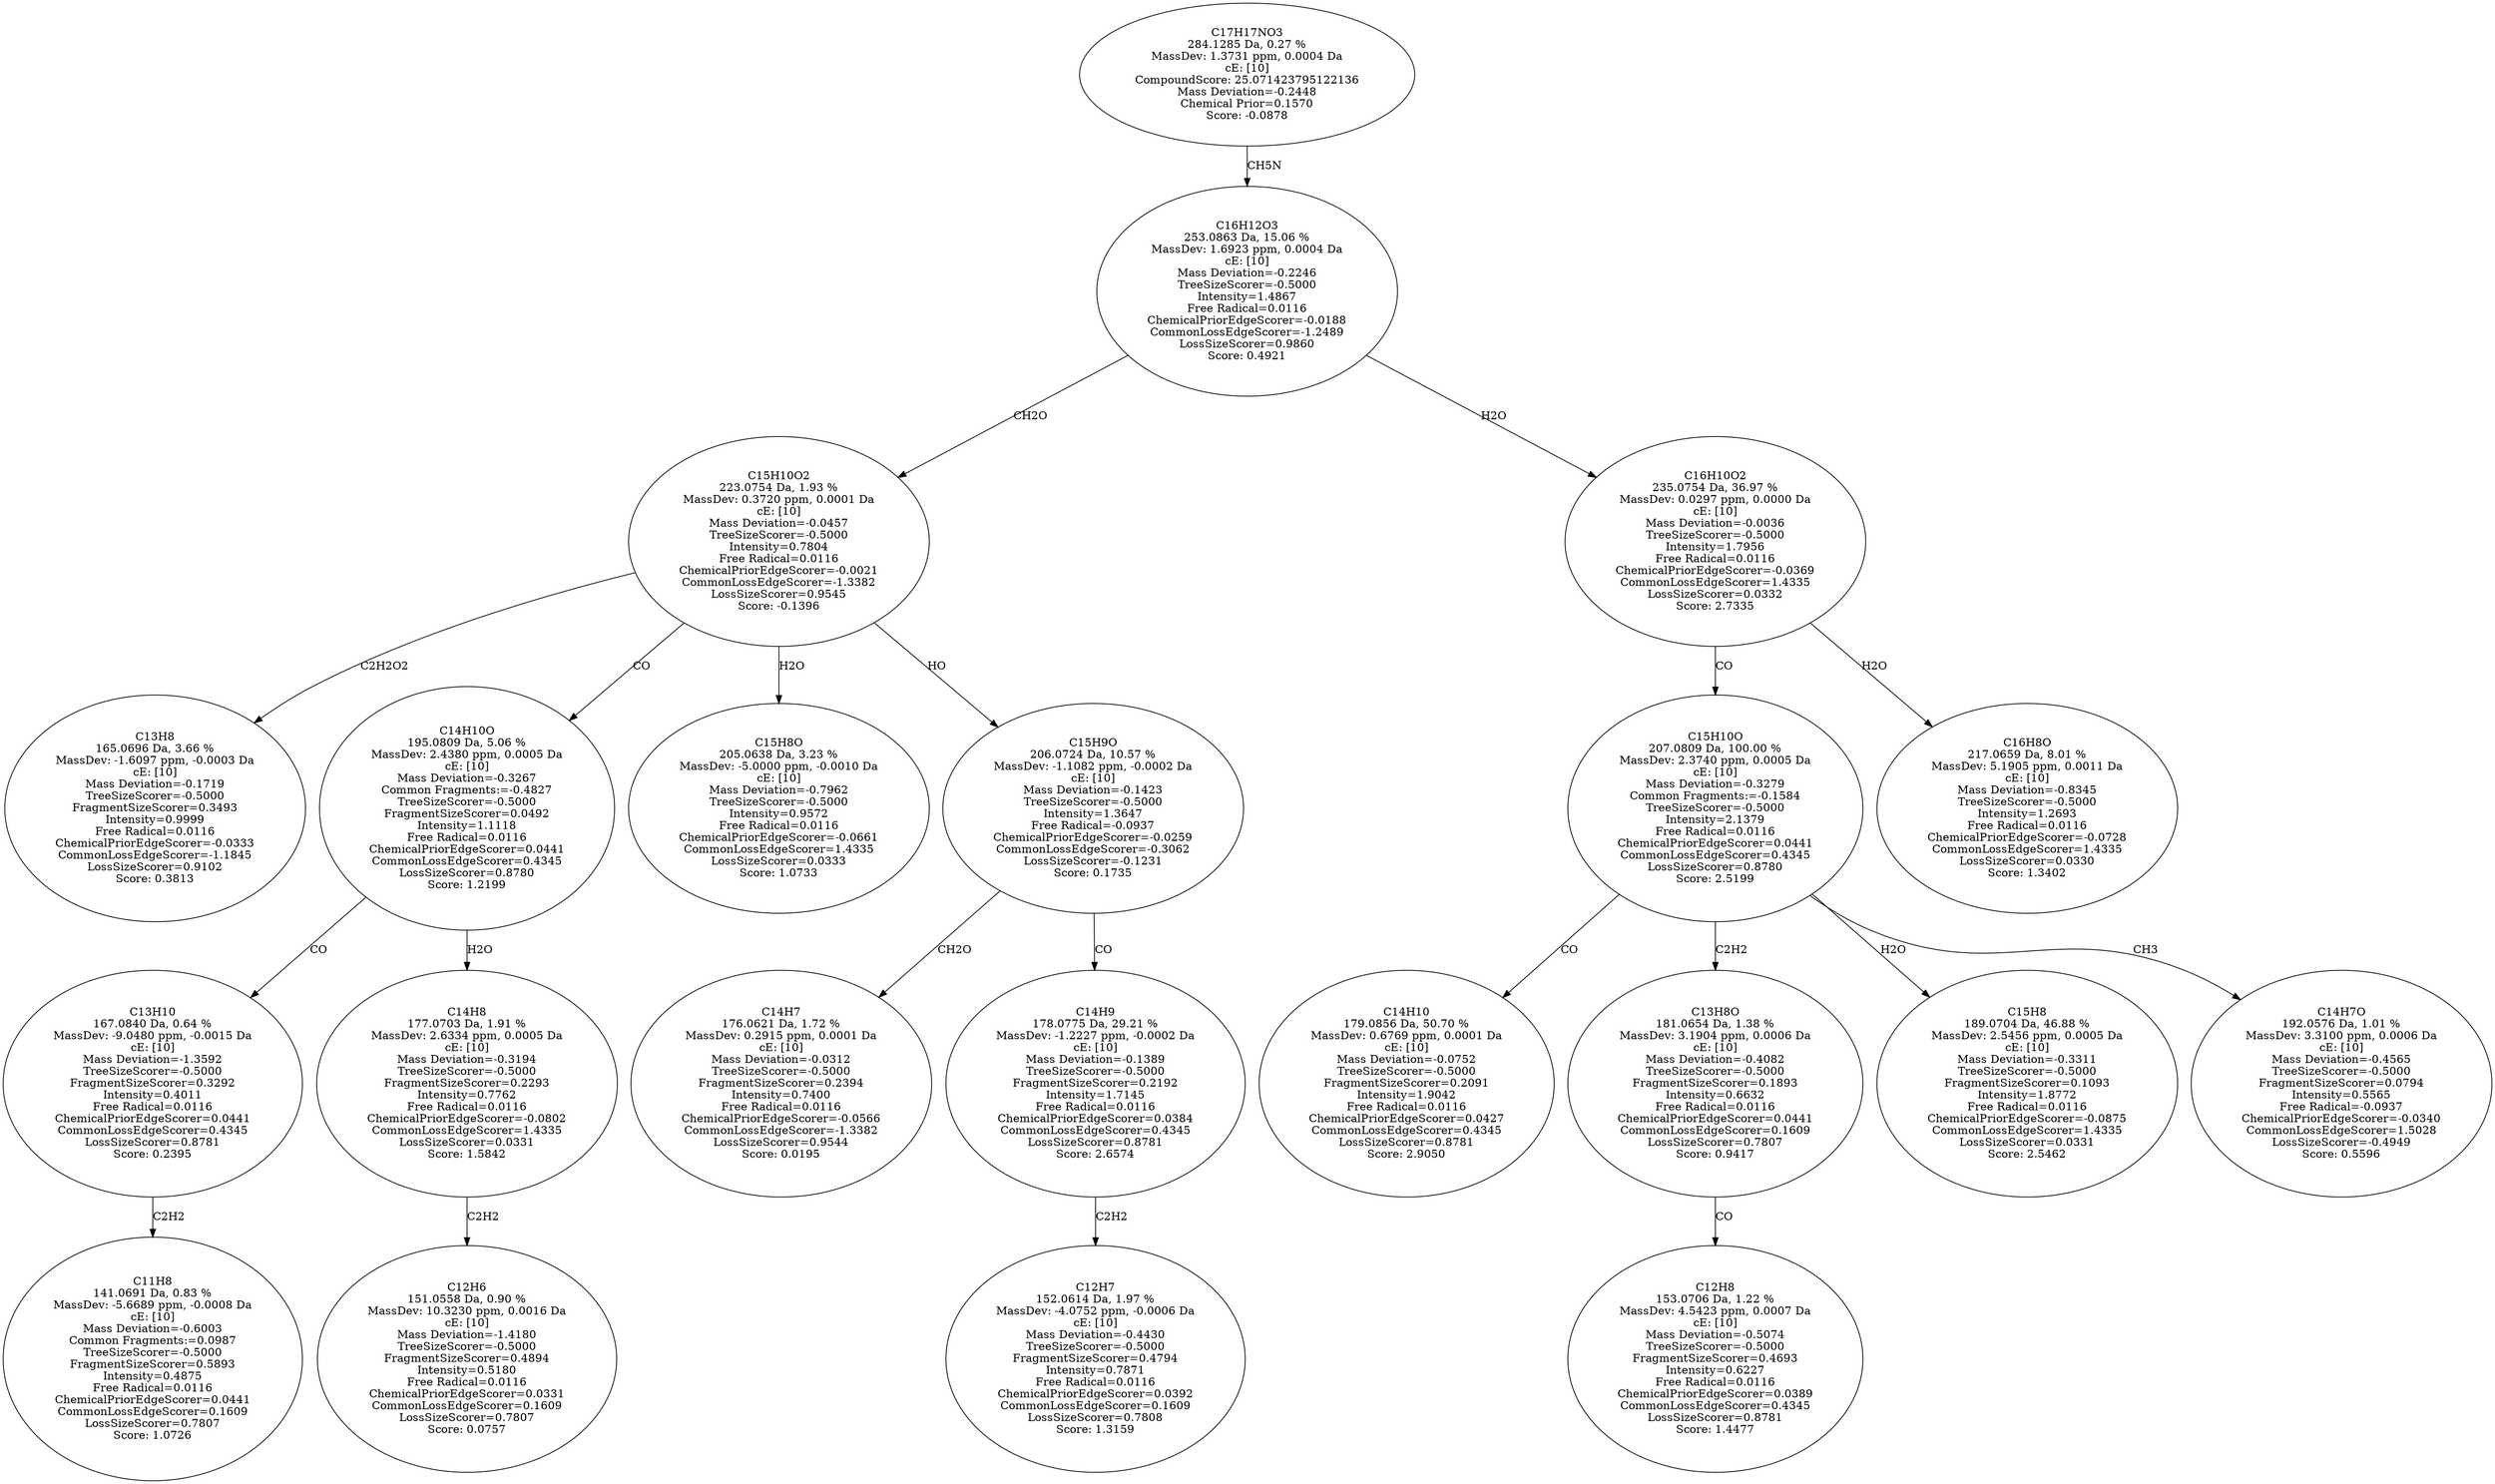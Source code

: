 strict digraph {
v1 [label="C13H8\n165.0696 Da, 3.66 %\nMassDev: -1.6097 ppm, -0.0003 Da\ncE: [10]\nMass Deviation=-0.1719\nTreeSizeScorer=-0.5000\nFragmentSizeScorer=0.3493\nIntensity=0.9999\nFree Radical=0.0116\nChemicalPriorEdgeScorer=-0.0333\nCommonLossEdgeScorer=-1.1845\nLossSizeScorer=0.9102\nScore: 0.3813"];
v2 [label="C11H8\n141.0691 Da, 0.83 %\nMassDev: -5.6689 ppm, -0.0008 Da\ncE: [10]\nMass Deviation=-0.6003\nCommon Fragments:=0.0987\nTreeSizeScorer=-0.5000\nFragmentSizeScorer=0.5893\nIntensity=0.4875\nFree Radical=0.0116\nChemicalPriorEdgeScorer=0.0441\nCommonLossEdgeScorer=0.1609\nLossSizeScorer=0.7807\nScore: 1.0726"];
v3 [label="C13H10\n167.0840 Da, 0.64 %\nMassDev: -9.0480 ppm, -0.0015 Da\ncE: [10]\nMass Deviation=-1.3592\nTreeSizeScorer=-0.5000\nFragmentSizeScorer=0.3292\nIntensity=0.4011\nFree Radical=0.0116\nChemicalPriorEdgeScorer=0.0441\nCommonLossEdgeScorer=0.4345\nLossSizeScorer=0.8781\nScore: 0.2395"];
v4 [label="C12H6\n151.0558 Da, 0.90 %\nMassDev: 10.3230 ppm, 0.0016 Da\ncE: [10]\nMass Deviation=-1.4180\nTreeSizeScorer=-0.5000\nFragmentSizeScorer=0.4894\nIntensity=0.5180\nFree Radical=0.0116\nChemicalPriorEdgeScorer=0.0331\nCommonLossEdgeScorer=0.1609\nLossSizeScorer=0.7807\nScore: 0.0757"];
v5 [label="C14H8\n177.0703 Da, 1.91 %\nMassDev: 2.6334 ppm, 0.0005 Da\ncE: [10]\nMass Deviation=-0.3194\nTreeSizeScorer=-0.5000\nFragmentSizeScorer=0.2293\nIntensity=0.7762\nFree Radical=0.0116\nChemicalPriorEdgeScorer=-0.0802\nCommonLossEdgeScorer=1.4335\nLossSizeScorer=0.0331\nScore: 1.5842"];
v6 [label="C14H10O\n195.0809 Da, 5.06 %\nMassDev: 2.4380 ppm, 0.0005 Da\ncE: [10]\nMass Deviation=-0.3267\nCommon Fragments:=-0.4827\nTreeSizeScorer=-0.5000\nFragmentSizeScorer=0.0492\nIntensity=1.1118\nFree Radical=0.0116\nChemicalPriorEdgeScorer=0.0441\nCommonLossEdgeScorer=0.4345\nLossSizeScorer=0.8780\nScore: 1.2199"];
v7 [label="C15H8O\n205.0638 Da, 3.23 %\nMassDev: -5.0000 ppm, -0.0010 Da\ncE: [10]\nMass Deviation=-0.7962\nTreeSizeScorer=-0.5000\nIntensity=0.9572\nFree Radical=0.0116\nChemicalPriorEdgeScorer=-0.0661\nCommonLossEdgeScorer=1.4335\nLossSizeScorer=0.0333\nScore: 1.0733"];
v8 [label="C14H7\n176.0621 Da, 1.72 %\nMassDev: 0.2915 ppm, 0.0001 Da\ncE: [10]\nMass Deviation=-0.0312\nTreeSizeScorer=-0.5000\nFragmentSizeScorer=0.2394\nIntensity=0.7400\nFree Radical=0.0116\nChemicalPriorEdgeScorer=-0.0566\nCommonLossEdgeScorer=-1.3382\nLossSizeScorer=0.9544\nScore: 0.0195"];
v9 [label="C12H7\n152.0614 Da, 1.97 %\nMassDev: -4.0752 ppm, -0.0006 Da\ncE: [10]\nMass Deviation=-0.4430\nTreeSizeScorer=-0.5000\nFragmentSizeScorer=0.4794\nIntensity=0.7871\nFree Radical=0.0116\nChemicalPriorEdgeScorer=0.0392\nCommonLossEdgeScorer=0.1609\nLossSizeScorer=0.7808\nScore: 1.3159"];
v10 [label="C14H9\n178.0775 Da, 29.21 %\nMassDev: -1.2227 ppm, -0.0002 Da\ncE: [10]\nMass Deviation=-0.1389\nTreeSizeScorer=-0.5000\nFragmentSizeScorer=0.2192\nIntensity=1.7145\nFree Radical=0.0116\nChemicalPriorEdgeScorer=0.0384\nCommonLossEdgeScorer=0.4345\nLossSizeScorer=0.8781\nScore: 2.6574"];
v11 [label="C15H9O\n206.0724 Da, 10.57 %\nMassDev: -1.1082 ppm, -0.0002 Da\ncE: [10]\nMass Deviation=-0.1423\nTreeSizeScorer=-0.5000\nIntensity=1.3647\nFree Radical=-0.0937\nChemicalPriorEdgeScorer=-0.0259\nCommonLossEdgeScorer=-0.3062\nLossSizeScorer=-0.1231\nScore: 0.1735"];
v12 [label="C15H10O2\n223.0754 Da, 1.93 %\nMassDev: 0.3720 ppm, 0.0001 Da\ncE: [10]\nMass Deviation=-0.0457\nTreeSizeScorer=-0.5000\nIntensity=0.7804\nFree Radical=0.0116\nChemicalPriorEdgeScorer=-0.0021\nCommonLossEdgeScorer=-1.3382\nLossSizeScorer=0.9545\nScore: -0.1396"];
v13 [label="C14H10\n179.0856 Da, 50.70 %\nMassDev: 0.6769 ppm, 0.0001 Da\ncE: [10]\nMass Deviation=-0.0752\nTreeSizeScorer=-0.5000\nFragmentSizeScorer=0.2091\nIntensity=1.9042\nFree Radical=0.0116\nChemicalPriorEdgeScorer=0.0427\nCommonLossEdgeScorer=0.4345\nLossSizeScorer=0.8781\nScore: 2.9050"];
v14 [label="C12H8\n153.0706 Da, 1.22 %\nMassDev: 4.5423 ppm, 0.0007 Da\ncE: [10]\nMass Deviation=-0.5074\nTreeSizeScorer=-0.5000\nFragmentSizeScorer=0.4693\nIntensity=0.6227\nFree Radical=0.0116\nChemicalPriorEdgeScorer=0.0389\nCommonLossEdgeScorer=0.4345\nLossSizeScorer=0.8781\nScore: 1.4477"];
v15 [label="C13H8O\n181.0654 Da, 1.38 %\nMassDev: 3.1904 ppm, 0.0006 Da\ncE: [10]\nMass Deviation=-0.4082\nTreeSizeScorer=-0.5000\nFragmentSizeScorer=0.1893\nIntensity=0.6632\nFree Radical=0.0116\nChemicalPriorEdgeScorer=0.0441\nCommonLossEdgeScorer=0.1609\nLossSizeScorer=0.7807\nScore: 0.9417"];
v16 [label="C15H8\n189.0704 Da, 46.88 %\nMassDev: 2.5456 ppm, 0.0005 Da\ncE: [10]\nMass Deviation=-0.3311\nTreeSizeScorer=-0.5000\nFragmentSizeScorer=0.1093\nIntensity=1.8772\nFree Radical=0.0116\nChemicalPriorEdgeScorer=-0.0875\nCommonLossEdgeScorer=1.4335\nLossSizeScorer=0.0331\nScore: 2.5462"];
v17 [label="C14H7O\n192.0576 Da, 1.01 %\nMassDev: 3.3100 ppm, 0.0006 Da\ncE: [10]\nMass Deviation=-0.4565\nTreeSizeScorer=-0.5000\nFragmentSizeScorer=0.0794\nIntensity=0.5565\nFree Radical=-0.0937\nChemicalPriorEdgeScorer=-0.0340\nCommonLossEdgeScorer=1.5028\nLossSizeScorer=-0.4949\nScore: 0.5596"];
v18 [label="C15H10O\n207.0809 Da, 100.00 %\nMassDev: 2.3740 ppm, 0.0005 Da\ncE: [10]\nMass Deviation=-0.3279\nCommon Fragments:=-0.1584\nTreeSizeScorer=-0.5000\nIntensity=2.1379\nFree Radical=0.0116\nChemicalPriorEdgeScorer=0.0441\nCommonLossEdgeScorer=0.4345\nLossSizeScorer=0.8780\nScore: 2.5199"];
v19 [label="C16H8O\n217.0659 Da, 8.01 %\nMassDev: 5.1905 ppm, 0.0011 Da\ncE: [10]\nMass Deviation=-0.8345\nTreeSizeScorer=-0.5000\nIntensity=1.2693\nFree Radical=0.0116\nChemicalPriorEdgeScorer=-0.0728\nCommonLossEdgeScorer=1.4335\nLossSizeScorer=0.0330\nScore: 1.3402"];
v20 [label="C16H10O2\n235.0754 Da, 36.97 %\nMassDev: 0.0297 ppm, 0.0000 Da\ncE: [10]\nMass Deviation=-0.0036\nTreeSizeScorer=-0.5000\nIntensity=1.7956\nFree Radical=0.0116\nChemicalPriorEdgeScorer=-0.0369\nCommonLossEdgeScorer=1.4335\nLossSizeScorer=0.0332\nScore: 2.7335"];
v21 [label="C16H12O3\n253.0863 Da, 15.06 %\nMassDev: 1.6923 ppm, 0.0004 Da\ncE: [10]\nMass Deviation=-0.2246\nTreeSizeScorer=-0.5000\nIntensity=1.4867\nFree Radical=0.0116\nChemicalPriorEdgeScorer=-0.0188\nCommonLossEdgeScorer=-1.2489\nLossSizeScorer=0.9860\nScore: 0.4921"];
v22 [label="C17H17NO3\n284.1285 Da, 0.27 %\nMassDev: 1.3731 ppm, 0.0004 Da\ncE: [10]\nCompoundScore: 25.071423795122136\nMass Deviation=-0.2448\nChemical Prior=0.1570\nScore: -0.0878"];
v12 -> v1 [label="C2H2O2"];
v3 -> v2 [label="C2H2"];
v6 -> v3 [label="CO"];
v5 -> v4 [label="C2H2"];
v6 -> v5 [label="H2O"];
v12 -> v6 [label="CO"];
v12 -> v7 [label="H2O"];
v11 -> v8 [label="CH2O"];
v10 -> v9 [label="C2H2"];
v11 -> v10 [label="CO"];
v12 -> v11 [label="HO"];
v21 -> v12 [label="CH2O"];
v18 -> v13 [label="CO"];
v15 -> v14 [label="CO"];
v18 -> v15 [label="C2H2"];
v18 -> v16 [label="H2O"];
v18 -> v17 [label="CH3"];
v20 -> v18 [label="CO"];
v20 -> v19 [label="H2O"];
v21 -> v20 [label="H2O"];
v22 -> v21 [label="CH5N"];
}